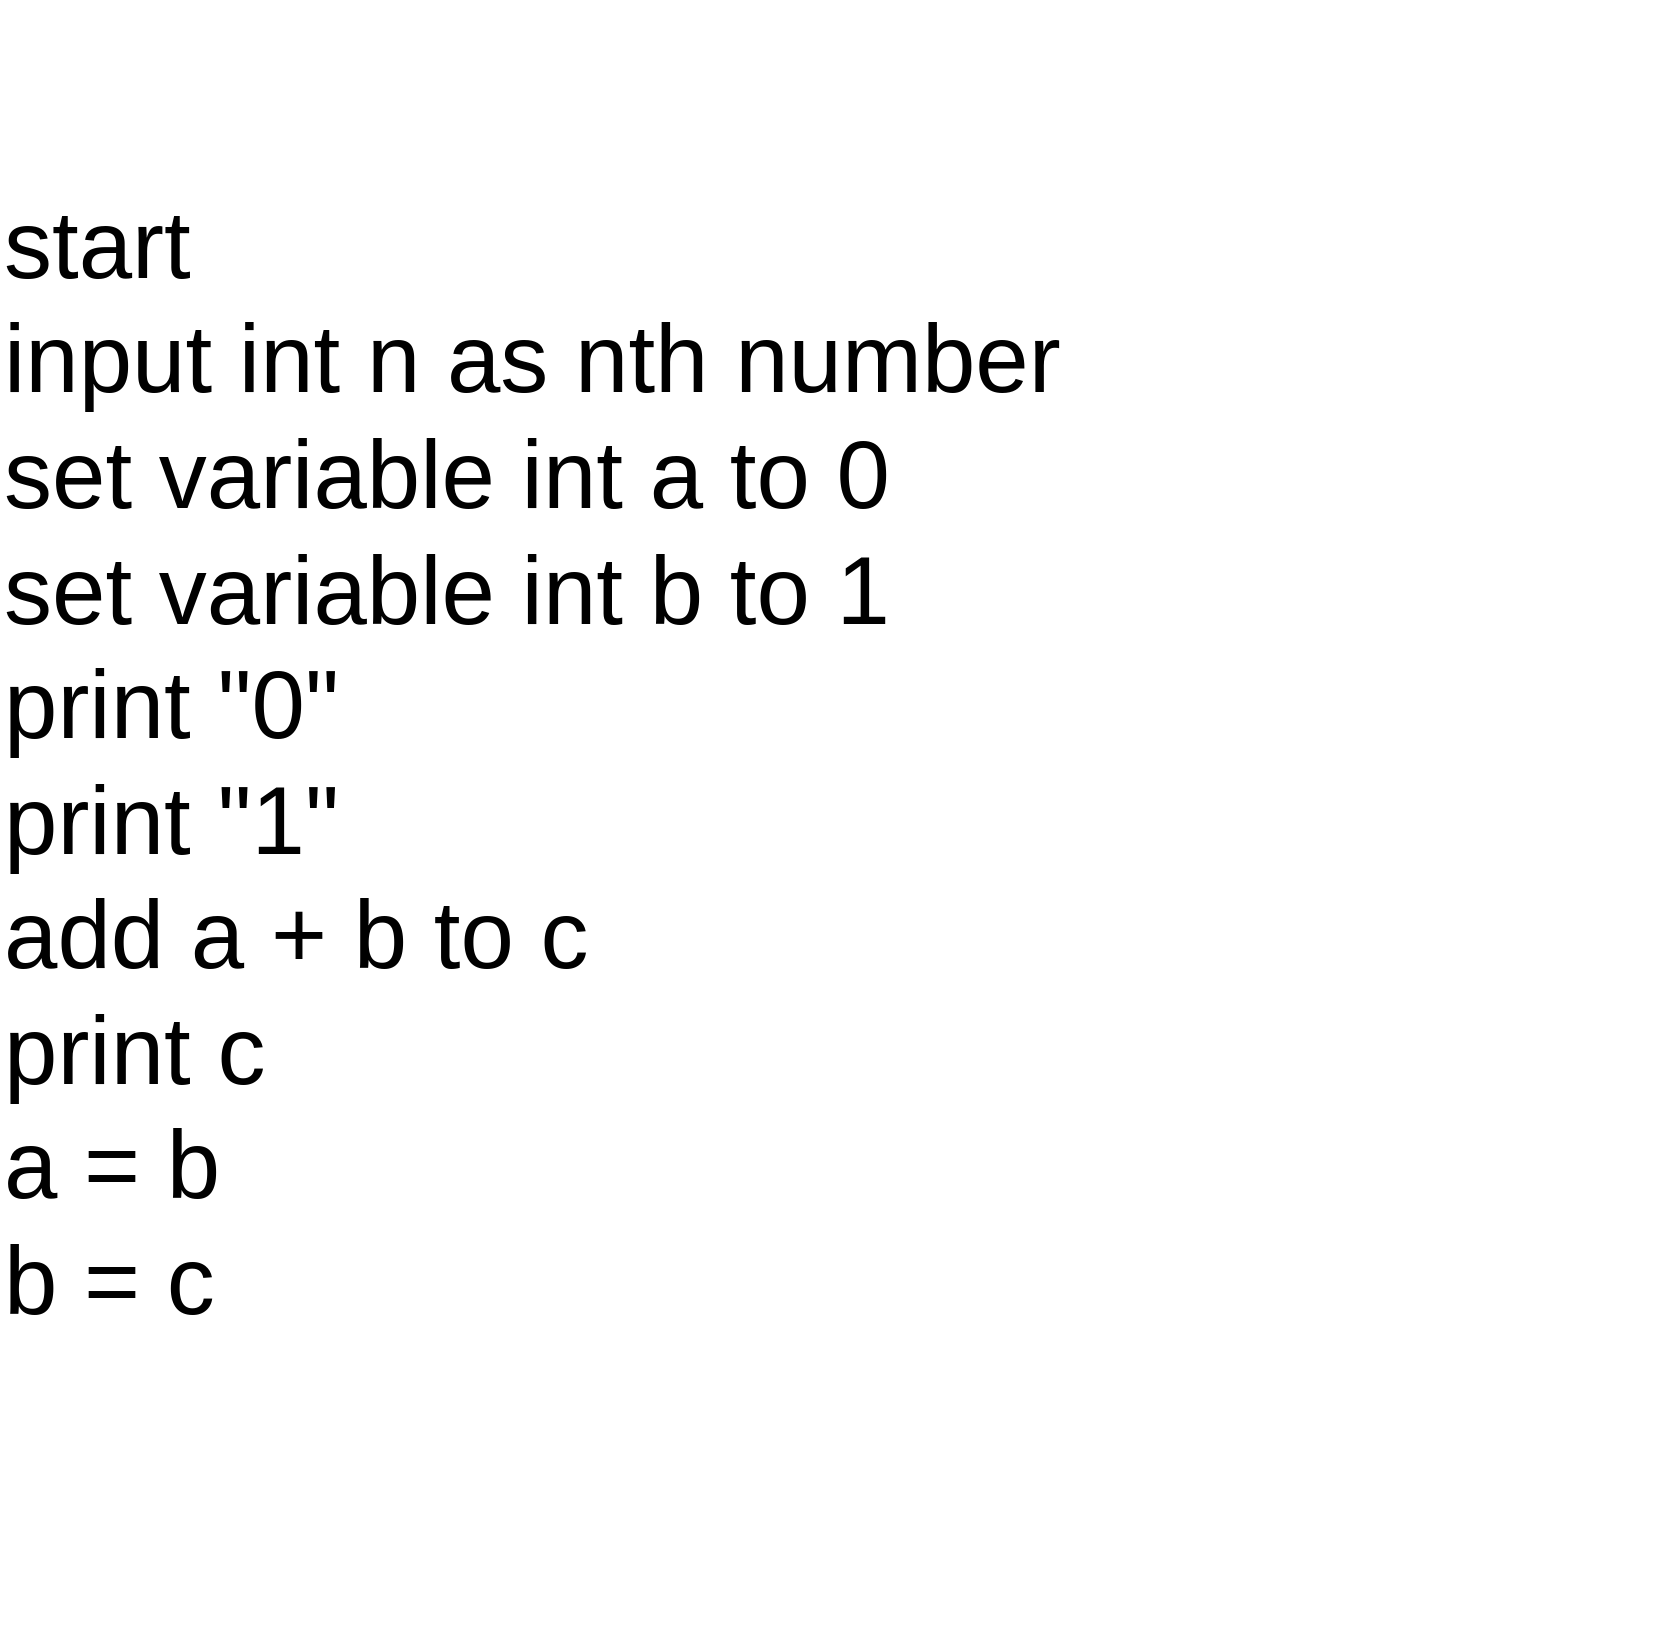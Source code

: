 <mxfile>
    <diagram id="EPHvODVBjhY_2xAVQ568" name="Page-1">
        <mxGraphModel dx="1187" dy="832" grid="1" gridSize="10" guides="1" tooltips="1" connect="1" arrows="1" fold="1" page="1" pageScale="1" pageWidth="1920" pageHeight="1200" math="0" shadow="0">
            <root>
                <mxCell id="0"/>
                <mxCell id="1" parent="0"/>
                <mxCell id="2" value="&lt;font style=&quot;font-size: 48px&quot;&gt;start&lt;br&gt;input int n as nth number&lt;br&gt;set variable int a to 0&lt;br&gt;set variable int b to 1&lt;br&gt;print &quot;0&quot;&lt;br&gt;print &quot;1&quot;&lt;br&gt;add a + b to c&lt;br&gt;print c&lt;br&gt;a = b&lt;br&gt;b = c&lt;br&gt;&lt;br&gt;&lt;/font&gt;" style="text;html=1;strokeColor=none;fillColor=none;align=left;verticalAlign=middle;whiteSpace=wrap;rounded=0;" vertex="1" parent="1">
                    <mxGeometry x="50" y="30" width="830" height="820" as="geometry"/>
                </mxCell>
            </root>
        </mxGraphModel>
    </diagram>
</mxfile>